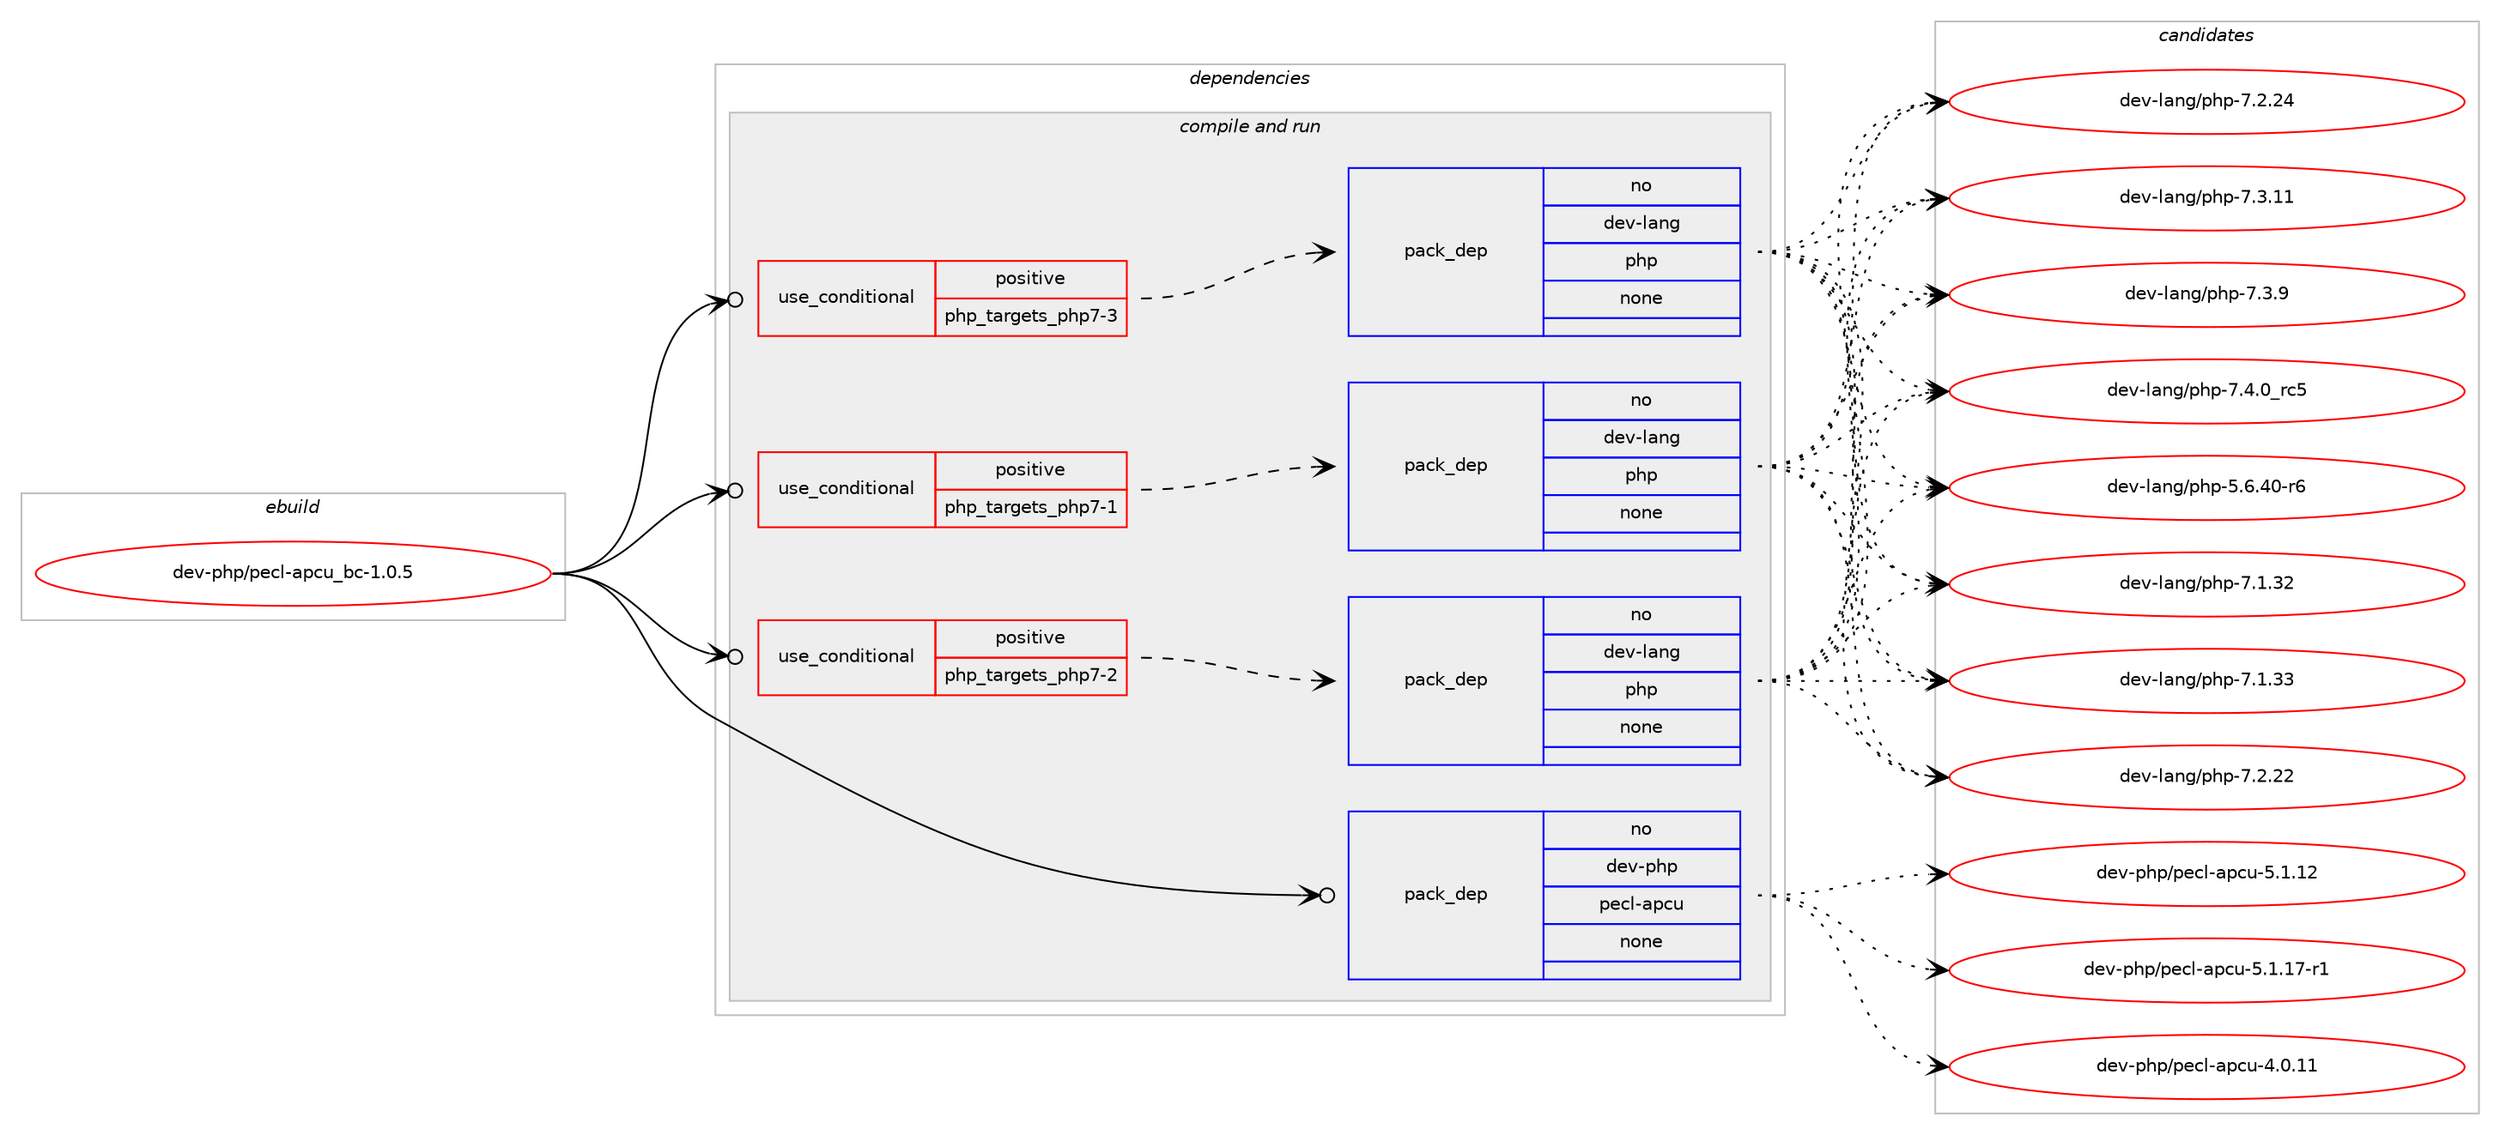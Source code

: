 digraph prolog {

# *************
# Graph options
# *************

newrank=true;
concentrate=true;
compound=true;
graph [rankdir=LR,fontname=Helvetica,fontsize=10,ranksep=1.5];#, ranksep=2.5, nodesep=0.2];
edge  [arrowhead=vee];
node  [fontname=Helvetica,fontsize=10];

# **********
# The ebuild
# **********

subgraph cluster_leftcol {
color=gray;
rank=same;
label=<<i>ebuild</i>>;
id [label="dev-php/pecl-apcu_bc-1.0.5", color=red, width=4, href="../dev-php/pecl-apcu_bc-1.0.5.svg"];
}

# ****************
# The dependencies
# ****************

subgraph cluster_midcol {
color=gray;
label=<<i>dependencies</i>>;
subgraph cluster_compile {
fillcolor="#eeeeee";
style=filled;
label=<<i>compile</i>>;
}
subgraph cluster_compileandrun {
fillcolor="#eeeeee";
style=filled;
label=<<i>compile and run</i>>;
subgraph cond134805 {
dependency589696 [label=<<TABLE BORDER="0" CELLBORDER="1" CELLSPACING="0" CELLPADDING="4"><TR><TD ROWSPAN="3" CELLPADDING="10">use_conditional</TD></TR><TR><TD>positive</TD></TR><TR><TD>php_targets_php7-1</TD></TR></TABLE>>, shape=none, color=red];
subgraph pack443212 {
dependency589697 [label=<<TABLE BORDER="0" CELLBORDER="1" CELLSPACING="0" CELLPADDING="4" WIDTH="220"><TR><TD ROWSPAN="6" CELLPADDING="30">pack_dep</TD></TR><TR><TD WIDTH="110">no</TD></TR><TR><TD>dev-lang</TD></TR><TR><TD>php</TD></TR><TR><TD>none</TD></TR><TR><TD></TD></TR></TABLE>>, shape=none, color=blue];
}
dependency589696:e -> dependency589697:w [weight=20,style="dashed",arrowhead="vee"];
}
id:e -> dependency589696:w [weight=20,style="solid",arrowhead="odotvee"];
subgraph cond134806 {
dependency589698 [label=<<TABLE BORDER="0" CELLBORDER="1" CELLSPACING="0" CELLPADDING="4"><TR><TD ROWSPAN="3" CELLPADDING="10">use_conditional</TD></TR><TR><TD>positive</TD></TR><TR><TD>php_targets_php7-2</TD></TR></TABLE>>, shape=none, color=red];
subgraph pack443213 {
dependency589699 [label=<<TABLE BORDER="0" CELLBORDER="1" CELLSPACING="0" CELLPADDING="4" WIDTH="220"><TR><TD ROWSPAN="6" CELLPADDING="30">pack_dep</TD></TR><TR><TD WIDTH="110">no</TD></TR><TR><TD>dev-lang</TD></TR><TR><TD>php</TD></TR><TR><TD>none</TD></TR><TR><TD></TD></TR></TABLE>>, shape=none, color=blue];
}
dependency589698:e -> dependency589699:w [weight=20,style="dashed",arrowhead="vee"];
}
id:e -> dependency589698:w [weight=20,style="solid",arrowhead="odotvee"];
subgraph cond134807 {
dependency589700 [label=<<TABLE BORDER="0" CELLBORDER="1" CELLSPACING="0" CELLPADDING="4"><TR><TD ROWSPAN="3" CELLPADDING="10">use_conditional</TD></TR><TR><TD>positive</TD></TR><TR><TD>php_targets_php7-3</TD></TR></TABLE>>, shape=none, color=red];
subgraph pack443214 {
dependency589701 [label=<<TABLE BORDER="0" CELLBORDER="1" CELLSPACING="0" CELLPADDING="4" WIDTH="220"><TR><TD ROWSPAN="6" CELLPADDING="30">pack_dep</TD></TR><TR><TD WIDTH="110">no</TD></TR><TR><TD>dev-lang</TD></TR><TR><TD>php</TD></TR><TR><TD>none</TD></TR><TR><TD></TD></TR></TABLE>>, shape=none, color=blue];
}
dependency589700:e -> dependency589701:w [weight=20,style="dashed",arrowhead="vee"];
}
id:e -> dependency589700:w [weight=20,style="solid",arrowhead="odotvee"];
subgraph pack443215 {
dependency589702 [label=<<TABLE BORDER="0" CELLBORDER="1" CELLSPACING="0" CELLPADDING="4" WIDTH="220"><TR><TD ROWSPAN="6" CELLPADDING="30">pack_dep</TD></TR><TR><TD WIDTH="110">no</TD></TR><TR><TD>dev-php</TD></TR><TR><TD>pecl-apcu</TD></TR><TR><TD>none</TD></TR><TR><TD></TD></TR></TABLE>>, shape=none, color=blue];
}
id:e -> dependency589702:w [weight=20,style="solid",arrowhead="odotvee"];
}
subgraph cluster_run {
fillcolor="#eeeeee";
style=filled;
label=<<i>run</i>>;
}
}

# **************
# The candidates
# **************

subgraph cluster_choices {
rank=same;
color=gray;
label=<<i>candidates</i>>;

subgraph choice443212 {
color=black;
nodesep=1;
choice100101118451089711010347112104112455346544652484511454 [label="dev-lang/php-5.6.40-r6", color=red, width=4,href="../dev-lang/php-5.6.40-r6.svg"];
choice10010111845108971101034711210411245554649465150 [label="dev-lang/php-7.1.32", color=red, width=4,href="../dev-lang/php-7.1.32.svg"];
choice10010111845108971101034711210411245554649465151 [label="dev-lang/php-7.1.33", color=red, width=4,href="../dev-lang/php-7.1.33.svg"];
choice10010111845108971101034711210411245554650465050 [label="dev-lang/php-7.2.22", color=red, width=4,href="../dev-lang/php-7.2.22.svg"];
choice10010111845108971101034711210411245554650465052 [label="dev-lang/php-7.2.24", color=red, width=4,href="../dev-lang/php-7.2.24.svg"];
choice10010111845108971101034711210411245554651464949 [label="dev-lang/php-7.3.11", color=red, width=4,href="../dev-lang/php-7.3.11.svg"];
choice100101118451089711010347112104112455546514657 [label="dev-lang/php-7.3.9", color=red, width=4,href="../dev-lang/php-7.3.9.svg"];
choice100101118451089711010347112104112455546524648951149953 [label="dev-lang/php-7.4.0_rc5", color=red, width=4,href="../dev-lang/php-7.4.0_rc5.svg"];
dependency589697:e -> choice100101118451089711010347112104112455346544652484511454:w [style=dotted,weight="100"];
dependency589697:e -> choice10010111845108971101034711210411245554649465150:w [style=dotted,weight="100"];
dependency589697:e -> choice10010111845108971101034711210411245554649465151:w [style=dotted,weight="100"];
dependency589697:e -> choice10010111845108971101034711210411245554650465050:w [style=dotted,weight="100"];
dependency589697:e -> choice10010111845108971101034711210411245554650465052:w [style=dotted,weight="100"];
dependency589697:e -> choice10010111845108971101034711210411245554651464949:w [style=dotted,weight="100"];
dependency589697:e -> choice100101118451089711010347112104112455546514657:w [style=dotted,weight="100"];
dependency589697:e -> choice100101118451089711010347112104112455546524648951149953:w [style=dotted,weight="100"];
}
subgraph choice443213 {
color=black;
nodesep=1;
choice100101118451089711010347112104112455346544652484511454 [label="dev-lang/php-5.6.40-r6", color=red, width=4,href="../dev-lang/php-5.6.40-r6.svg"];
choice10010111845108971101034711210411245554649465150 [label="dev-lang/php-7.1.32", color=red, width=4,href="../dev-lang/php-7.1.32.svg"];
choice10010111845108971101034711210411245554649465151 [label="dev-lang/php-7.1.33", color=red, width=4,href="../dev-lang/php-7.1.33.svg"];
choice10010111845108971101034711210411245554650465050 [label="dev-lang/php-7.2.22", color=red, width=4,href="../dev-lang/php-7.2.22.svg"];
choice10010111845108971101034711210411245554650465052 [label="dev-lang/php-7.2.24", color=red, width=4,href="../dev-lang/php-7.2.24.svg"];
choice10010111845108971101034711210411245554651464949 [label="dev-lang/php-7.3.11", color=red, width=4,href="../dev-lang/php-7.3.11.svg"];
choice100101118451089711010347112104112455546514657 [label="dev-lang/php-7.3.9", color=red, width=4,href="../dev-lang/php-7.3.9.svg"];
choice100101118451089711010347112104112455546524648951149953 [label="dev-lang/php-7.4.0_rc5", color=red, width=4,href="../dev-lang/php-7.4.0_rc5.svg"];
dependency589699:e -> choice100101118451089711010347112104112455346544652484511454:w [style=dotted,weight="100"];
dependency589699:e -> choice10010111845108971101034711210411245554649465150:w [style=dotted,weight="100"];
dependency589699:e -> choice10010111845108971101034711210411245554649465151:w [style=dotted,weight="100"];
dependency589699:e -> choice10010111845108971101034711210411245554650465050:w [style=dotted,weight="100"];
dependency589699:e -> choice10010111845108971101034711210411245554650465052:w [style=dotted,weight="100"];
dependency589699:e -> choice10010111845108971101034711210411245554651464949:w [style=dotted,weight="100"];
dependency589699:e -> choice100101118451089711010347112104112455546514657:w [style=dotted,weight="100"];
dependency589699:e -> choice100101118451089711010347112104112455546524648951149953:w [style=dotted,weight="100"];
}
subgraph choice443214 {
color=black;
nodesep=1;
choice100101118451089711010347112104112455346544652484511454 [label="dev-lang/php-5.6.40-r6", color=red, width=4,href="../dev-lang/php-5.6.40-r6.svg"];
choice10010111845108971101034711210411245554649465150 [label="dev-lang/php-7.1.32", color=red, width=4,href="../dev-lang/php-7.1.32.svg"];
choice10010111845108971101034711210411245554649465151 [label="dev-lang/php-7.1.33", color=red, width=4,href="../dev-lang/php-7.1.33.svg"];
choice10010111845108971101034711210411245554650465050 [label="dev-lang/php-7.2.22", color=red, width=4,href="../dev-lang/php-7.2.22.svg"];
choice10010111845108971101034711210411245554650465052 [label="dev-lang/php-7.2.24", color=red, width=4,href="../dev-lang/php-7.2.24.svg"];
choice10010111845108971101034711210411245554651464949 [label="dev-lang/php-7.3.11", color=red, width=4,href="../dev-lang/php-7.3.11.svg"];
choice100101118451089711010347112104112455546514657 [label="dev-lang/php-7.3.9", color=red, width=4,href="../dev-lang/php-7.3.9.svg"];
choice100101118451089711010347112104112455546524648951149953 [label="dev-lang/php-7.4.0_rc5", color=red, width=4,href="../dev-lang/php-7.4.0_rc5.svg"];
dependency589701:e -> choice100101118451089711010347112104112455346544652484511454:w [style=dotted,weight="100"];
dependency589701:e -> choice10010111845108971101034711210411245554649465150:w [style=dotted,weight="100"];
dependency589701:e -> choice10010111845108971101034711210411245554649465151:w [style=dotted,weight="100"];
dependency589701:e -> choice10010111845108971101034711210411245554650465050:w [style=dotted,weight="100"];
dependency589701:e -> choice10010111845108971101034711210411245554650465052:w [style=dotted,weight="100"];
dependency589701:e -> choice10010111845108971101034711210411245554651464949:w [style=dotted,weight="100"];
dependency589701:e -> choice100101118451089711010347112104112455546514657:w [style=dotted,weight="100"];
dependency589701:e -> choice100101118451089711010347112104112455546524648951149953:w [style=dotted,weight="100"];
}
subgraph choice443215 {
color=black;
nodesep=1;
choice10010111845112104112471121019910845971129911745524648464949 [label="dev-php/pecl-apcu-4.0.11", color=red, width=4,href="../dev-php/pecl-apcu-4.0.11.svg"];
choice10010111845112104112471121019910845971129911745534649464950 [label="dev-php/pecl-apcu-5.1.12", color=red, width=4,href="../dev-php/pecl-apcu-5.1.12.svg"];
choice100101118451121041124711210199108459711299117455346494649554511449 [label="dev-php/pecl-apcu-5.1.17-r1", color=red, width=4,href="../dev-php/pecl-apcu-5.1.17-r1.svg"];
dependency589702:e -> choice10010111845112104112471121019910845971129911745524648464949:w [style=dotted,weight="100"];
dependency589702:e -> choice10010111845112104112471121019910845971129911745534649464950:w [style=dotted,weight="100"];
dependency589702:e -> choice100101118451121041124711210199108459711299117455346494649554511449:w [style=dotted,weight="100"];
}
}

}
